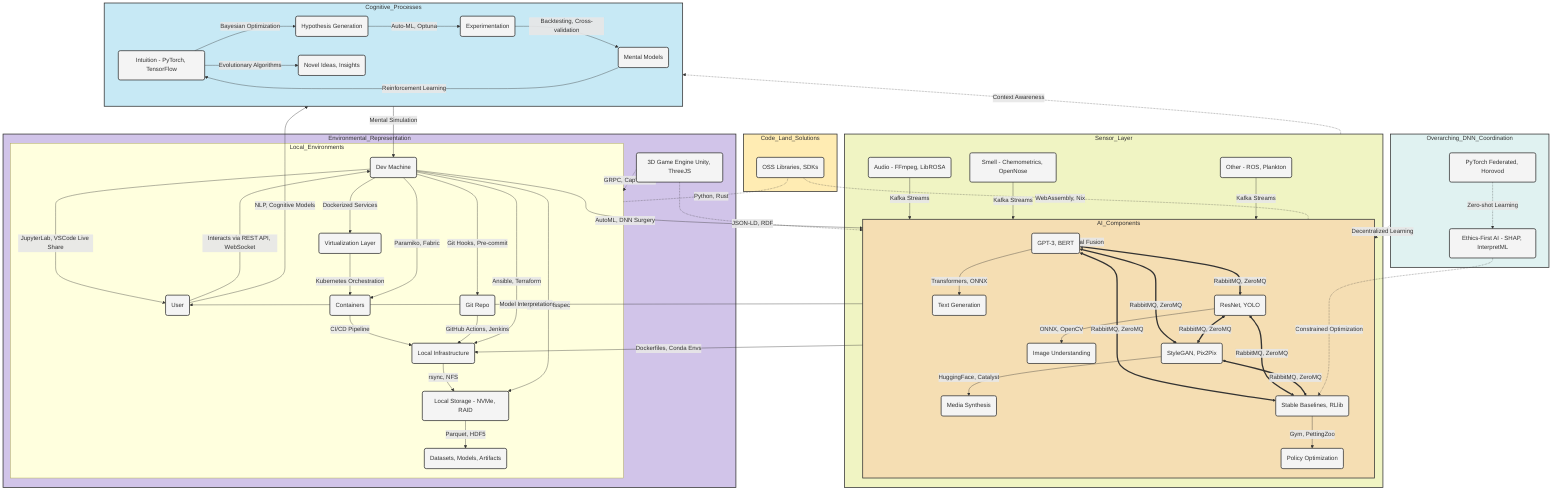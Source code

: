 graph TD
  subgraph Local_Environments
    U(User) -->|Interacts via REST API, WebSocket| D(Dev Machine)
    D -->|Dockerized Services| V(Virtualization Layer)
    V -->|Kubernetes Orchestration| C(Containers)
    C -->|CI/CD Pipeline| LI(Local Infrastructure)
    LI -->|rsync, NFS| LS(Local Storage - NVMe, RAID)
    LS -->|Parquet, HDF5| DA(Datasets, Models, Artifacts)
    D -->|PyArrow, fsspec| LS
    D -->|Git Hooks, Pre-commit| G(Git Repo)
    G -->|GitHub Actions, Jenkins| LI
    D -->|Ansible, Terraform| LI
    D -->|Paramiko, Fabric| C
    D -->|JupyterLab, VSCode Live Share| U
  end

  subgraph Cognitive_Processes
    I(Intuition - PyTorch, TensorFlow) -->|Bayesian Optimization| H(Hypothesis Generation)
    H -->|Auto-ML, Optuna| E(Experimentation)
    E -->|Backtesting, Cross-validation| M(Mental Models)
    M -->|Reinforcement Learning| I
    I -->|Evolutionary Algorithms| N(Novel Ideas, Insights)
  end

  subgraph AI_Components
    LLM(GPT-3, BERT) -->|Transformers, ONNX| T(Text Generation)
    CNN(ResNet, YOLO) -->|ONNX, OpenCV| IMG(Image Understanding)
    GAN(StyleGAN, Pix2Pix) -->|HuggingFace, Catalyst| NT(Media Synthesis)
    RL(Stable Baselines, RLlib) -->|Gym, PettingZoo| P(Policy Optimization)
    LLM <==>|RabbitMQ, ZeroMQ| CNN
    LLM <==>|RabbitMQ, ZeroMQ| GAN
    LLM <==>|RabbitMQ, ZeroMQ| RL
    CNN <==>|RabbitMQ, ZeroMQ| GAN
    CNN <==>|RabbitMQ, ZeroMQ| RL
    GAN <==>|RabbitMQ, ZeroMQ| RL
  end

  subgraph Overarching_DNN_Coordination
    DNN(PyTorch Federated, Horovod)
    EL(Ethics-First AI - SHAP, InterpretML)
    DNN -.->|Zero-shot Learning| EL
    EL -.->|Constrained Optimization| RL
  end

  subgraph Sensor_Layer
    S1(Audio - FFmpeg, LibROSA) -->|Kafka Streams| AI_Components
    S2(Smell - Chemometrics, OpenNose) -->|Kafka Streams| AI_Components
    S3(Other - ROS, Plankton) -->|Kafka Streams| AI_Components
  end

  subgraph Environmental_Representation
    ER(3D Game Engine Unity, ThreeJS)
    ER -.->|GRPC, Cap'n Proto| Local_Environments
    ER -.->|JSON-LD, RDF| AI_Components
  end

  subgraph Code_Land_Solutions
    CLS(OSS Libraries, SDKs)
    CLS -.-|Python, Rust| Local_Environments
    CLS -.-|WebAssembly, Nix| AI_Components
  end

  U -->|NLP, Cognitive Models| Cognitive_Processes
  Cognitive_Processes -->|Mental Simulation| D
  D -->|AutoML, DNN Surgery| AI_Components
  AI_Components -->|Model Interpretation| U
  AI_Components -->|Dockerfiles, Conda Envs| LI
  Overarching_DNN_Coordination -.->|Decentralized Learning| AI_Components
  Sensor_Layer -.->|Multimodal Fusion| AI_Components
  Sensor_Layer -.->|Context Awareness| Cognitive_Processes

  classDef default fill:#f4f4f4,stroke:#333,stroke-width:2px;
  classDef cognitive fill:#c7e9f5,stroke:#333,stroke-width:2px;
  classDef ai fill:#f5deb3,stroke:#333,stroke-width:2px;
  classDef overarching fill:#e0f2f1,stroke:#333,stroke-width:2px;
  classDef sensor fill:#f0f4c3,stroke:#333,stroke-width:2px;
  classDef environment fill:#d1c4e9,stroke:#333,stroke-width:2px;
  classDef code fill:#ffecb3,stroke:#333,stroke-width:2px;

  class Cognitive_Processes cognitive;
  class AI_Components ai;
  class Overarching_DNN_Coordination overarching;
  class Sensor_Layer sensor;
  class Environmental_Representation environment;
  class Code_Land_Solutions code;
